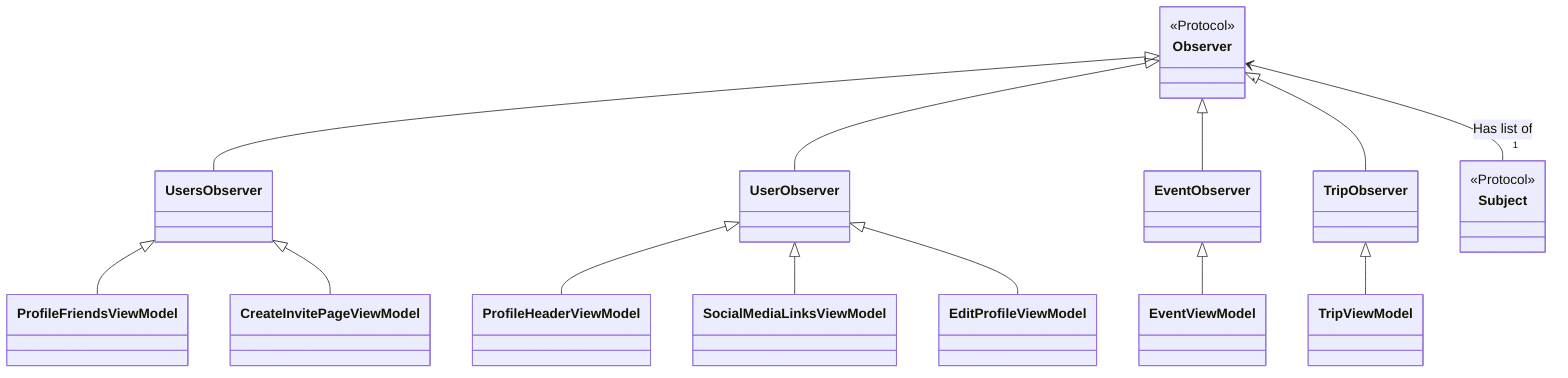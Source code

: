 classDiagram
    direction BT
    
    UsersObserver --|> Observer
    UserObserver --|> Observer
    EventObserver --|> Observer
    TripObserver --|> Observer


    ProfileHeaderViewModel --|> UserObserver
    SocialMediaLinksViewModel --|> UserObserver
    EditProfileViewModel --|> UserObserver
    ProfileFriendsViewModel --|> UsersObserver
    CreateInvitePageViewModel --|> UsersObserver
    EventViewModel --|> EventObserver
    TripViewModel --|> TripObserver

    Subject "1" --> "* "Observer: Has list of
    
   class Subject {
        <<Protocol>>
    }

    class Observer {
        <<Protocol>>
    }
    
    class UsersObserver{ }
    class UserObserver{ }
    class EventObserver{ }
    class TripObserver{ }

    class CreateInvitePageViewModel { }
    class EditProfileViewModel { }
    class EventViewModel { }
    class ProfileFriendsViewModel { }
    class ProfileHeaderViewModel { }
    class SocialMediaLinksViewModel { }
    class TripViewModel { }